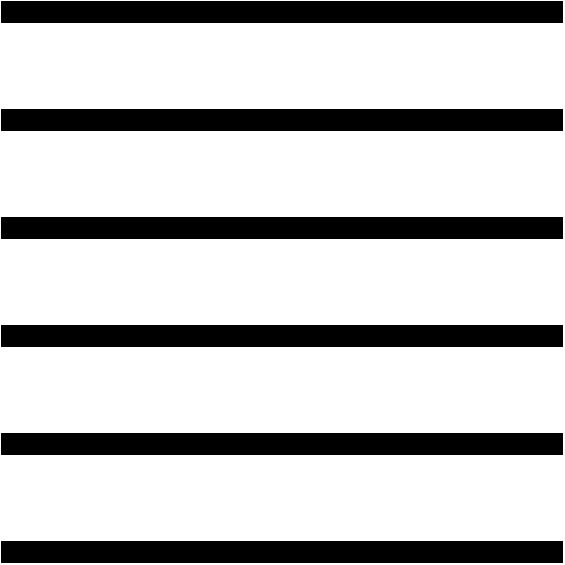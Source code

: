 <mxfile version="13.6.10" type="github"><diagram id="Otkcz6D4MXejtDinxqMZ" name="Page-1"><mxGraphModel dx="658" dy="418" grid="1" gridSize="10" guides="1" tooltips="1" connect="1" arrows="1" fold="1" page="1" pageScale="1" pageWidth="827" pageHeight="1169" math="0" shadow="0"><root><mxCell id="0"/><mxCell id="1" parent="0"/><mxCell id="Iphl5RCNHloSkZjNqSR--1" value="" style="rounded=0;whiteSpace=wrap;html=1;fillColor=#000000;" vertex="1" parent="1"><mxGeometry x="120" y="40" width="120" height="10" as="geometry"/></mxCell><mxCell id="Iphl5RCNHloSkZjNqSR--7" value="" style="rounded=0;whiteSpace=wrap;html=1;fillColor=#000000;" vertex="1" parent="1"><mxGeometry x="120" y="94" width="120" height="10" as="geometry"/></mxCell><mxCell id="Iphl5RCNHloSkZjNqSR--8" value="" style="rounded=0;whiteSpace=wrap;html=1;fillColor=#000000;" vertex="1" parent="1"><mxGeometry x="120" y="148" width="120" height="10" as="geometry"/></mxCell><mxCell id="Iphl5RCNHloSkZjNqSR--9" value="" style="rounded=0;whiteSpace=wrap;html=1;fillColor=#000000;" vertex="1" parent="1"><mxGeometry x="120" y="202" width="120" height="10" as="geometry"/></mxCell><mxCell id="Iphl5RCNHloSkZjNqSR--10" value="" style="rounded=0;whiteSpace=wrap;html=1;fillColor=#000000;" vertex="1" parent="1"><mxGeometry x="120" y="256" width="120" height="10" as="geometry"/></mxCell><mxCell id="Iphl5RCNHloSkZjNqSR--11" value="" style="rounded=0;whiteSpace=wrap;html=1;fillColor=#000000;" vertex="1" parent="1"><mxGeometry x="120" y="310" width="120" height="10" as="geometry"/></mxCell><mxCell id="Iphl5RCNHloSkZjNqSR--12" value="" style="rounded=0;whiteSpace=wrap;html=1;fillColor=#000000;" vertex="1" parent="1"><mxGeometry x="280" y="310" width="120" height="10" as="geometry"/></mxCell><mxCell id="Iphl5RCNHloSkZjNqSR--13" value="" style="rounded=0;whiteSpace=wrap;html=1;fillColor=#000000;" vertex="1" parent="1"><mxGeometry x="280" y="256" width="120" height="10" as="geometry"/></mxCell><mxCell id="Iphl5RCNHloSkZjNqSR--14" value="" style="rounded=0;whiteSpace=wrap;html=1;fillColor=#000000;" vertex="1" parent="1"><mxGeometry x="280" y="202" width="120" height="10" as="geometry"/></mxCell><mxCell id="Iphl5RCNHloSkZjNqSR--15" value="" style="rounded=0;whiteSpace=wrap;html=1;fillColor=#000000;" vertex="1" parent="1"><mxGeometry x="280" y="148" width="120" height="10" as="geometry"/></mxCell><mxCell id="Iphl5RCNHloSkZjNqSR--16" value="" style="rounded=0;whiteSpace=wrap;html=1;fillColor=#000000;" vertex="1" parent="1"><mxGeometry x="280" y="94" width="120" height="10" as="geometry"/></mxCell><mxCell id="Iphl5RCNHloSkZjNqSR--17" value="" style="rounded=0;whiteSpace=wrap;html=1;fillColor=#000000;" vertex="1" parent="1"><mxGeometry x="280" y="40" width="120" height="10" as="geometry"/></mxCell><mxCell id="Iphl5RCNHloSkZjNqSR--24" value="" style="rounded=0;whiteSpace=wrap;html=1;fillColor=#000000;" vertex="1" parent="1"><mxGeometry x="240" y="40" width="40" height="10" as="geometry"/></mxCell><mxCell id="Iphl5RCNHloSkZjNqSR--25" value="" style="rounded=0;whiteSpace=wrap;html=1;fillColor=#000000;" vertex="1" parent="1"><mxGeometry x="240" y="94" width="40" height="10" as="geometry"/></mxCell><mxCell id="Iphl5RCNHloSkZjNqSR--26" value="" style="rounded=0;whiteSpace=wrap;html=1;fillColor=#000000;" vertex="1" parent="1"><mxGeometry x="240" y="148" width="40" height="10" as="geometry"/></mxCell><mxCell id="Iphl5RCNHloSkZjNqSR--27" value="" style="rounded=0;whiteSpace=wrap;html=1;fillColor=#000000;" vertex="1" parent="1"><mxGeometry x="240" y="202" width="40" height="10" as="geometry"/></mxCell><mxCell id="Iphl5RCNHloSkZjNqSR--28" value="" style="rounded=0;whiteSpace=wrap;html=1;fillColor=#000000;" vertex="1" parent="1"><mxGeometry x="240" y="256" width="40" height="10" as="geometry"/></mxCell><mxCell id="Iphl5RCNHloSkZjNqSR--30" value="" style="rounded=0;whiteSpace=wrap;html=1;fillColor=#000000;" vertex="1" parent="1"><mxGeometry x="240" y="310" width="40" height="10" as="geometry"/></mxCell></root></mxGraphModel></diagram></mxfile>